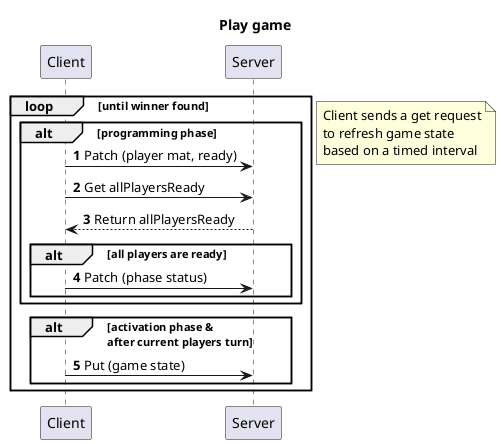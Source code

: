 @startuml
'https://plantuml.com/sequence-diagram

autonumber
title Play game

loop until winner found
alt programming phase
Client -> Server: Patch (player mat, ready)
Client -> Server: Get allPlayersReady
Server --> Client: Return allPlayersReady
alt all players are ready
Client -> Server: Patch (phase status)
end
end

alt activation phase & \nafter current players turn
Client -> Server: Put (game state)
end
end

note left
Client sends a get request
to refresh game state
based on a timed interval
end note
@enduml